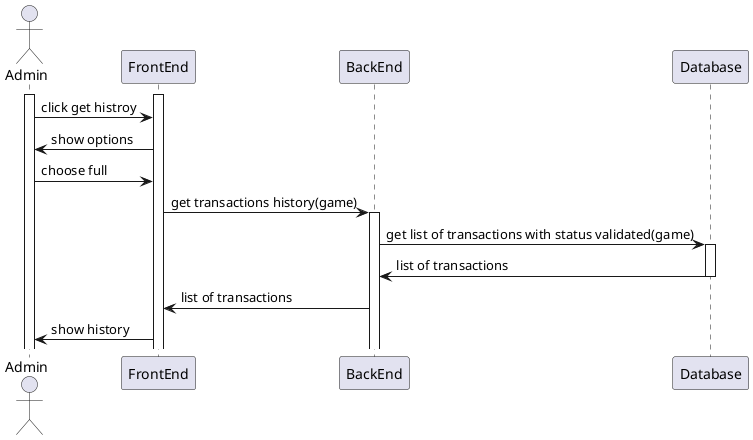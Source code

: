 @startuml "see transaction history of one player"

actor Admin

Activate Admin
Activate FrontEnd

Admin -> FrontEnd : click get histroy
FrontEnd -> Admin : show options
Admin -> FrontEnd : choose full
FrontEnd -> BackEnd : get transactions history(game)
Activate BackEnd

BackEnd -> Database : get list of transactions with status validated(game)
Activate Database

Database -> BackEnd : list of transactions
deactivate Database

BackEnd -> FrontEnd : list of transactions


FrontEnd -> Admin : show history

@enduml
